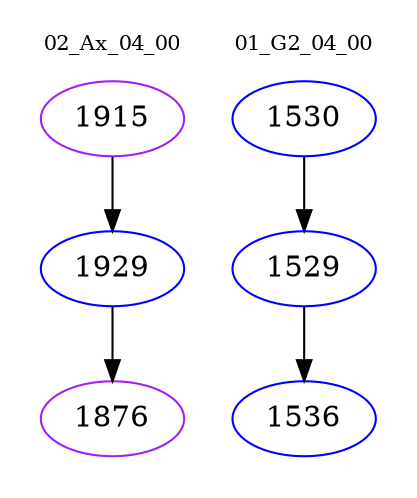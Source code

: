 digraph{
subgraph cluster_0 {
color = white
label = "02_Ax_04_00";
fontsize=10;
T0_1915 [label="1915", color="purple"]
T0_1915 -> T0_1929 [color="black"]
T0_1929 [label="1929", color="blue"]
T0_1929 -> T0_1876 [color="black"]
T0_1876 [label="1876", color="purple"]
}
subgraph cluster_1 {
color = white
label = "01_G2_04_00";
fontsize=10;
T1_1530 [label="1530", color="blue"]
T1_1530 -> T1_1529 [color="black"]
T1_1529 [label="1529", color="blue"]
T1_1529 -> T1_1536 [color="black"]
T1_1536 [label="1536", color="blue"]
}
}
